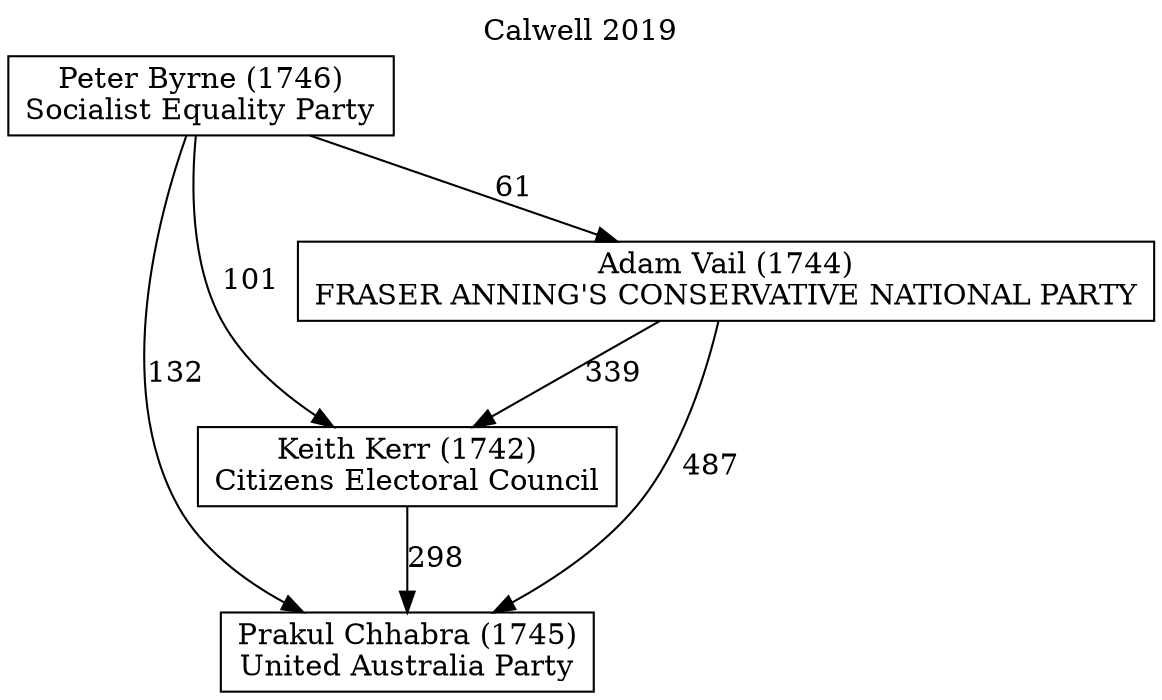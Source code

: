 // House preference flow
digraph "Prakul Chhabra (1745)_Calwell_2019" {
	graph [label="Calwell 2019" labelloc=t mclimit=10]
	node [shape=box]
	"Prakul Chhabra (1745)" [label="Prakul Chhabra (1745)
United Australia Party"]
	"Keith Kerr (1742)" [label="Keith Kerr (1742)
Citizens Electoral Council"]
	"Adam Vail (1744)" [label="Adam Vail (1744)
FRASER ANNING'S CONSERVATIVE NATIONAL PARTY"]
	"Peter Byrne (1746)" [label="Peter Byrne (1746)
Socialist Equality Party"]
	"Keith Kerr (1742)" -> "Prakul Chhabra (1745)" [label=298]
	"Adam Vail (1744)" -> "Keith Kerr (1742)" [label=339]
	"Peter Byrne (1746)" -> "Adam Vail (1744)" [label=61]
	"Adam Vail (1744)" -> "Prakul Chhabra (1745)" [label=487]
	"Peter Byrne (1746)" -> "Prakul Chhabra (1745)" [label=132]
	"Peter Byrne (1746)" -> "Keith Kerr (1742)" [label=101]
}
